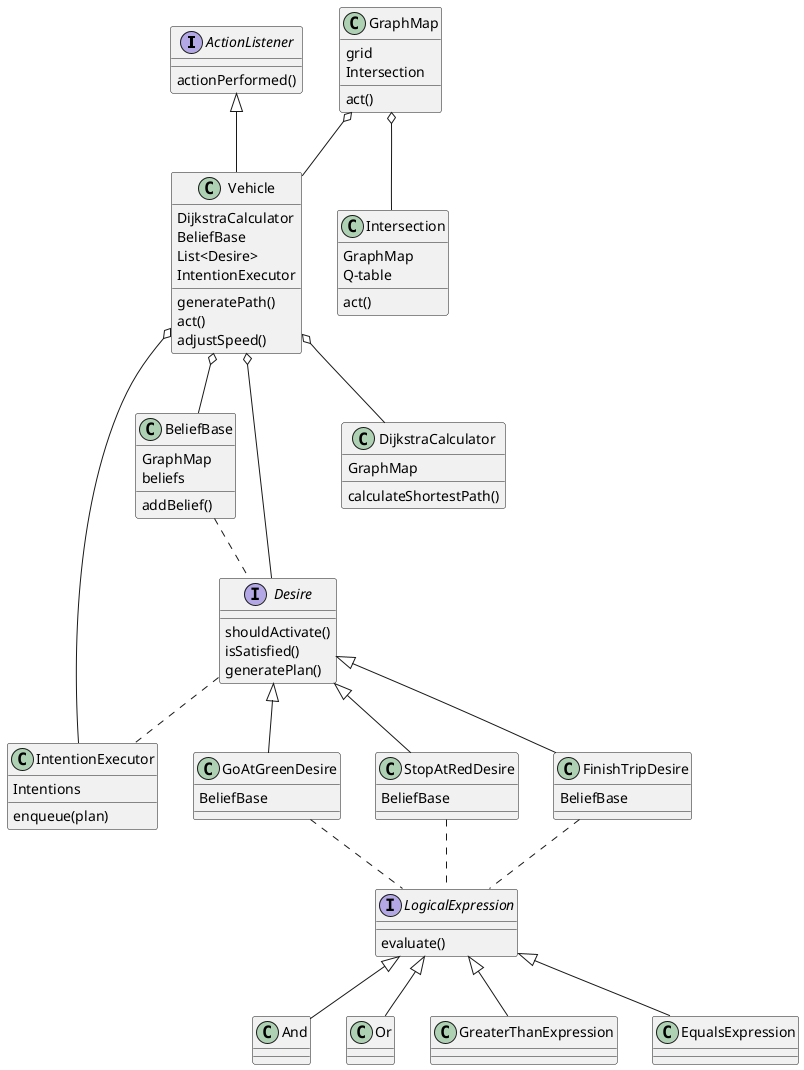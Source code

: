 @startuml
'https://plantuml.com/class-diagram


ActionListener <|-- Vehicle
Vehicle o-- BeliefBase
Vehicle o-- Desire
Vehicle o-- IntentionExecutor
BeliefBase .. Desire
Desire .. IntentionExecutor
Vehicle o-- DijkstraCalculator

Desire <|-- GoAtGreenDesire
Desire <|-- StopAtRedDesire
Desire <|-- FinishTripDesire
GoAtGreenDesire .. LogicalExpression
StopAtRedDesire .. LogicalExpression
FinishTripDesire .. LogicalExpression

LogicalExpression <|-- And
LogicalExpression <|-- Or
LogicalExpression <|-- GreaterThanExpression
LogicalExpression <|-- EqualsExpression

GraphMap o-- Intersection
GraphMap o-- Vehicle

interface ActionListener{
actionPerformed()
}

interface LogicalExpression{
evaluate()
}

class And

class EqualsExpression

class GreaterThanExpression

class Or

interface Desire{
shouldActivate()
isSatisfied()
generatePlan()
}

class Vehicle {
DijkstraCalculator
BeliefBase
List<Desire>
IntentionExecutor
generatePath()
act()
adjustSpeed()
}

class BeliefBase{
GraphMap
beliefs
addBelief()
}

class StopAtRedDesire{
BeliefBase
}

class GoAtGreenDesire{
BeliefBase
}

class FinishTripDesire{
BeliefBase
}


class IntentionExecutor{
Intentions
enqueue(plan)
}

class DijkstraCalculator{
GraphMap
calculateShortestPath()
}


class Intersection {
GraphMap
Q-table
act()
}

class GraphMap {
grid
Intersection
act()
}

@enduml
